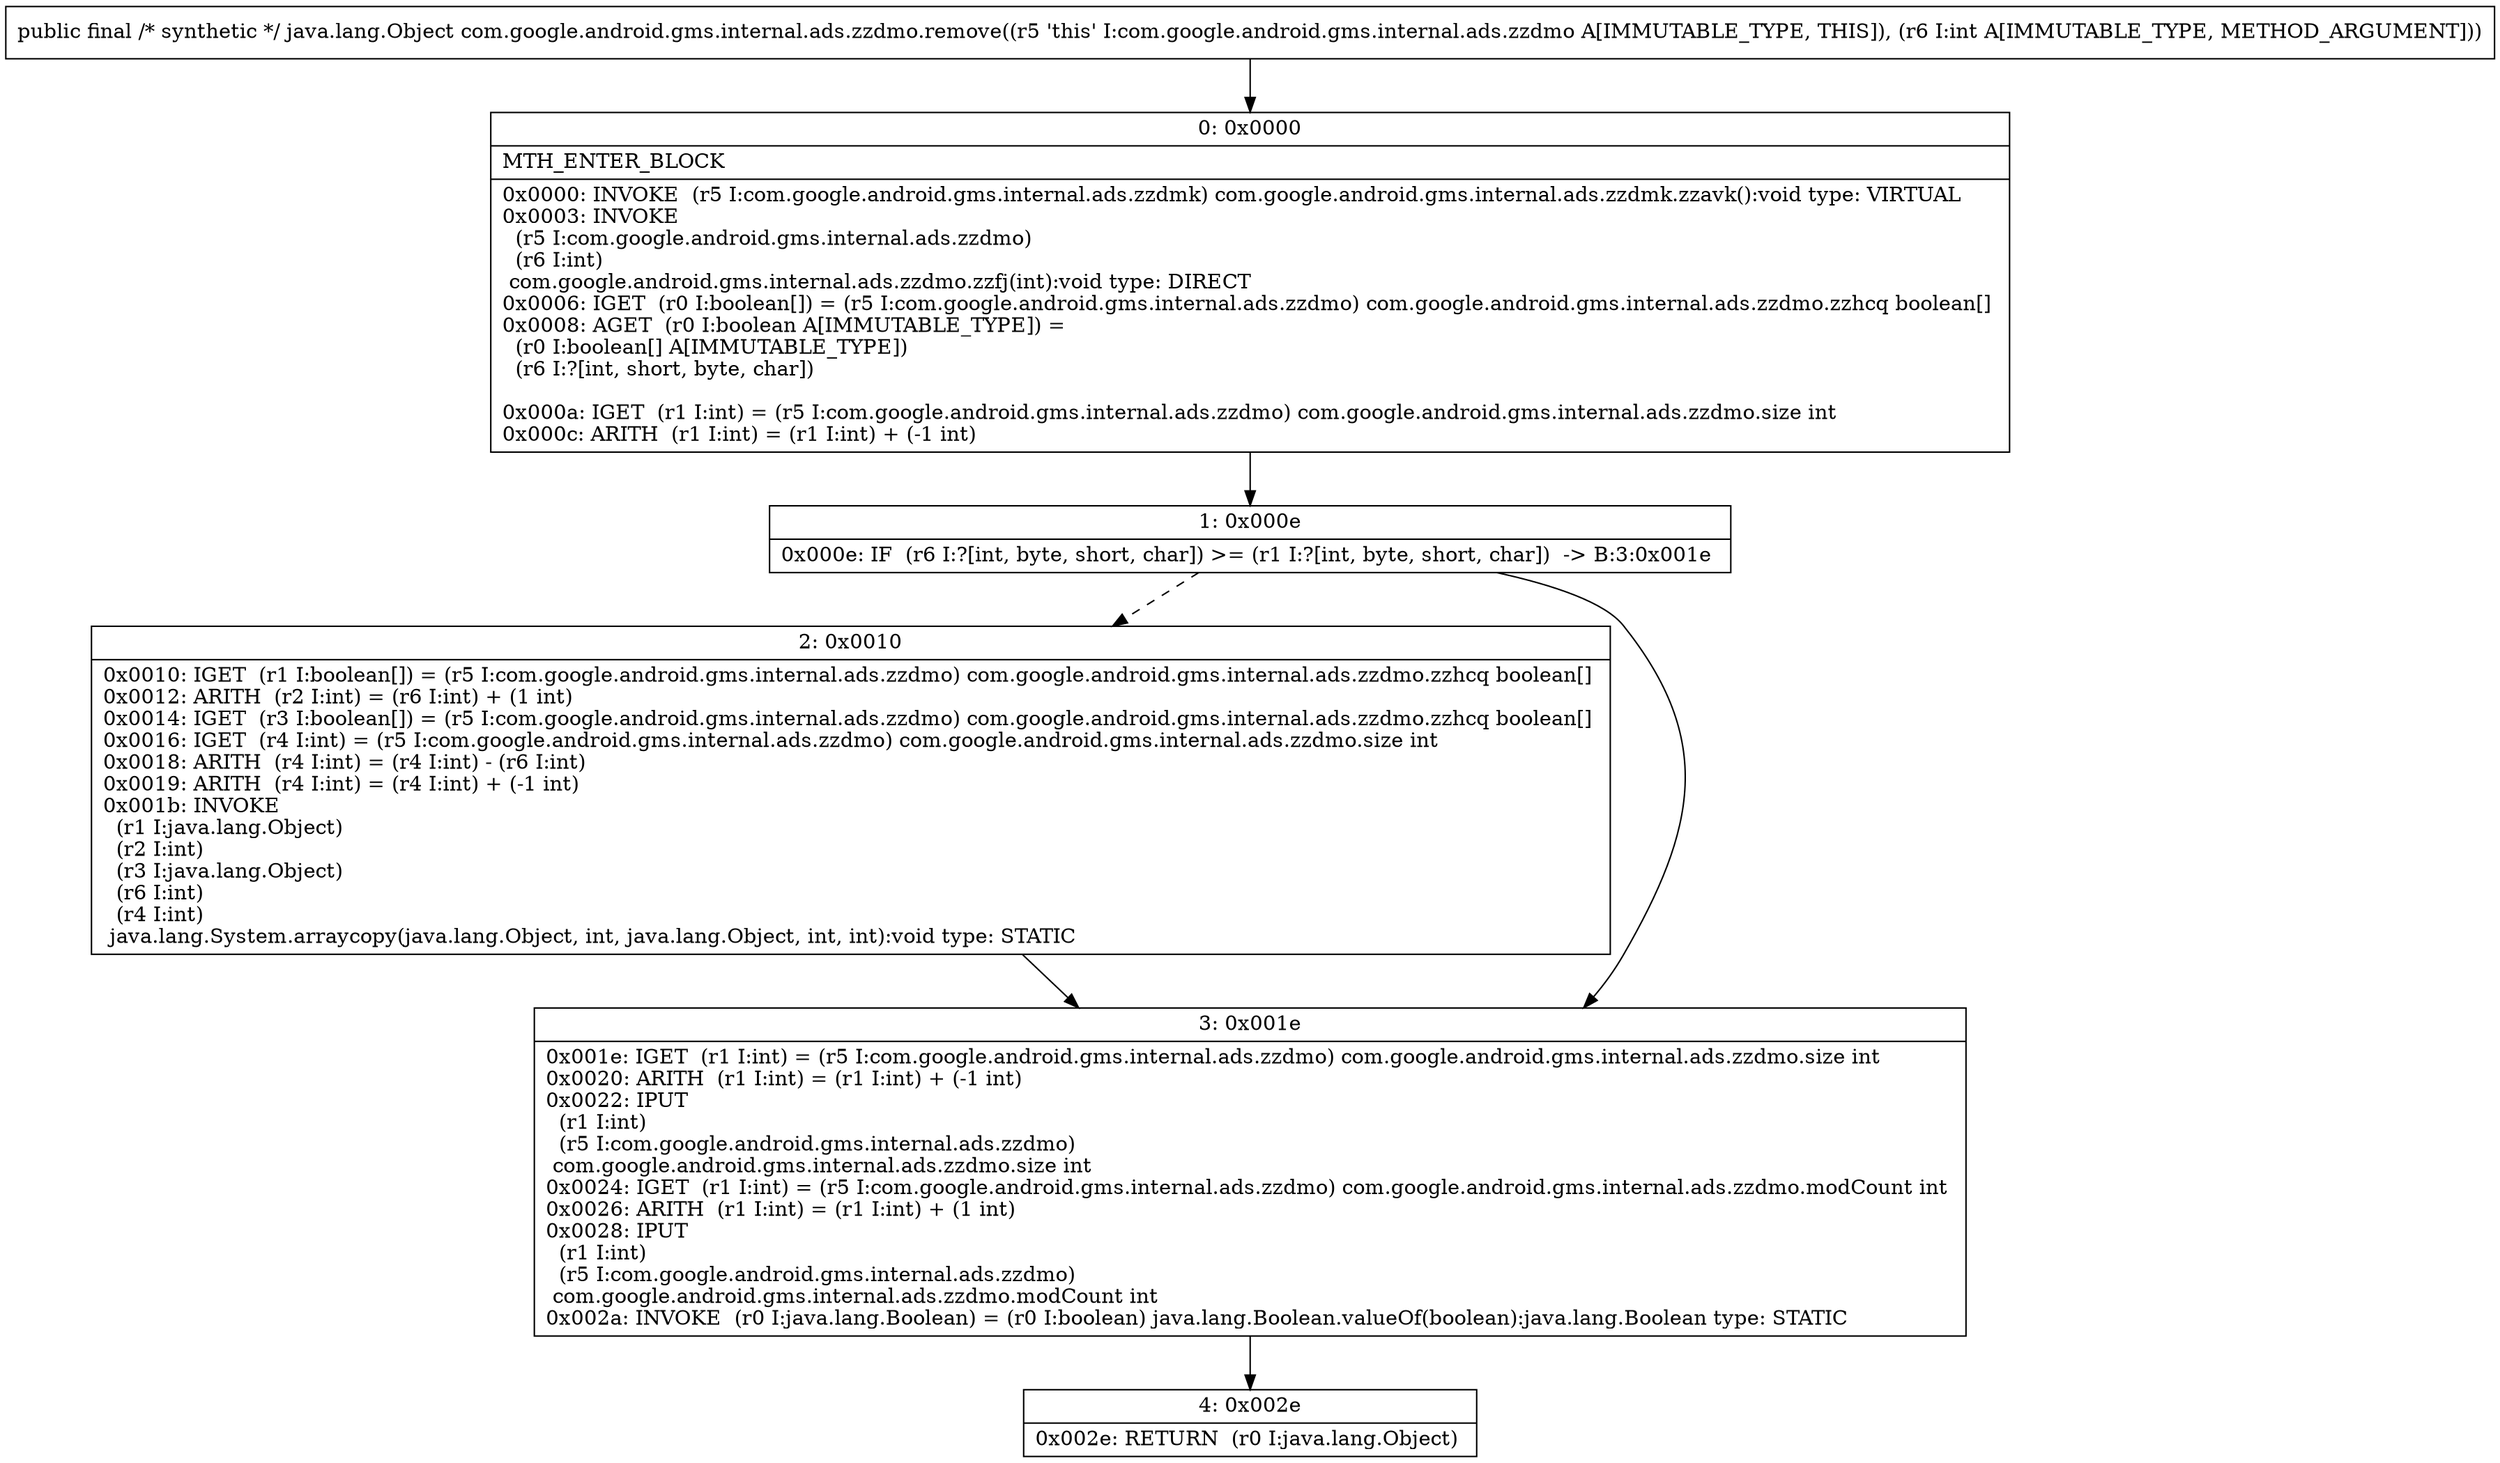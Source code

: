 digraph "CFG forcom.google.android.gms.internal.ads.zzdmo.remove(I)Ljava\/lang\/Object;" {
Node_0 [shape=record,label="{0\:\ 0x0000|MTH_ENTER_BLOCK\l|0x0000: INVOKE  (r5 I:com.google.android.gms.internal.ads.zzdmk) com.google.android.gms.internal.ads.zzdmk.zzavk():void type: VIRTUAL \l0x0003: INVOKE  \l  (r5 I:com.google.android.gms.internal.ads.zzdmo)\l  (r6 I:int)\l com.google.android.gms.internal.ads.zzdmo.zzfj(int):void type: DIRECT \l0x0006: IGET  (r0 I:boolean[]) = (r5 I:com.google.android.gms.internal.ads.zzdmo) com.google.android.gms.internal.ads.zzdmo.zzhcq boolean[] \l0x0008: AGET  (r0 I:boolean A[IMMUTABLE_TYPE]) = \l  (r0 I:boolean[] A[IMMUTABLE_TYPE])\l  (r6 I:?[int, short, byte, char])\l \l0x000a: IGET  (r1 I:int) = (r5 I:com.google.android.gms.internal.ads.zzdmo) com.google.android.gms.internal.ads.zzdmo.size int \l0x000c: ARITH  (r1 I:int) = (r1 I:int) + (\-1 int) \l}"];
Node_1 [shape=record,label="{1\:\ 0x000e|0x000e: IF  (r6 I:?[int, byte, short, char]) \>= (r1 I:?[int, byte, short, char])  \-\> B:3:0x001e \l}"];
Node_2 [shape=record,label="{2\:\ 0x0010|0x0010: IGET  (r1 I:boolean[]) = (r5 I:com.google.android.gms.internal.ads.zzdmo) com.google.android.gms.internal.ads.zzdmo.zzhcq boolean[] \l0x0012: ARITH  (r2 I:int) = (r6 I:int) + (1 int) \l0x0014: IGET  (r3 I:boolean[]) = (r5 I:com.google.android.gms.internal.ads.zzdmo) com.google.android.gms.internal.ads.zzdmo.zzhcq boolean[] \l0x0016: IGET  (r4 I:int) = (r5 I:com.google.android.gms.internal.ads.zzdmo) com.google.android.gms.internal.ads.zzdmo.size int \l0x0018: ARITH  (r4 I:int) = (r4 I:int) \- (r6 I:int) \l0x0019: ARITH  (r4 I:int) = (r4 I:int) + (\-1 int) \l0x001b: INVOKE  \l  (r1 I:java.lang.Object)\l  (r2 I:int)\l  (r3 I:java.lang.Object)\l  (r6 I:int)\l  (r4 I:int)\l java.lang.System.arraycopy(java.lang.Object, int, java.lang.Object, int, int):void type: STATIC \l}"];
Node_3 [shape=record,label="{3\:\ 0x001e|0x001e: IGET  (r1 I:int) = (r5 I:com.google.android.gms.internal.ads.zzdmo) com.google.android.gms.internal.ads.zzdmo.size int \l0x0020: ARITH  (r1 I:int) = (r1 I:int) + (\-1 int) \l0x0022: IPUT  \l  (r1 I:int)\l  (r5 I:com.google.android.gms.internal.ads.zzdmo)\l com.google.android.gms.internal.ads.zzdmo.size int \l0x0024: IGET  (r1 I:int) = (r5 I:com.google.android.gms.internal.ads.zzdmo) com.google.android.gms.internal.ads.zzdmo.modCount int \l0x0026: ARITH  (r1 I:int) = (r1 I:int) + (1 int) \l0x0028: IPUT  \l  (r1 I:int)\l  (r5 I:com.google.android.gms.internal.ads.zzdmo)\l com.google.android.gms.internal.ads.zzdmo.modCount int \l0x002a: INVOKE  (r0 I:java.lang.Boolean) = (r0 I:boolean) java.lang.Boolean.valueOf(boolean):java.lang.Boolean type: STATIC \l}"];
Node_4 [shape=record,label="{4\:\ 0x002e|0x002e: RETURN  (r0 I:java.lang.Object) \l}"];
MethodNode[shape=record,label="{public final \/* synthetic *\/ java.lang.Object com.google.android.gms.internal.ads.zzdmo.remove((r5 'this' I:com.google.android.gms.internal.ads.zzdmo A[IMMUTABLE_TYPE, THIS]), (r6 I:int A[IMMUTABLE_TYPE, METHOD_ARGUMENT])) }"];
MethodNode -> Node_0;
Node_0 -> Node_1;
Node_1 -> Node_2[style=dashed];
Node_1 -> Node_3;
Node_2 -> Node_3;
Node_3 -> Node_4;
}

